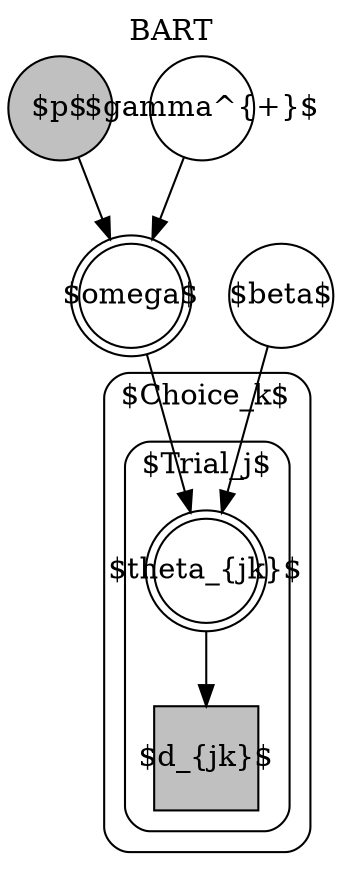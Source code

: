 digraph G {rankdir=TB; compound=true; newrank=true; labelloc="t";           label="BART";           /* general properties*/           node [margin=0, fixedsize=true, shape=plaintext,                 height=0.7, width=0.7, lblstyle="font=\small"];           /* links */           burst_prob -> number_pumps;           risk_taking -> number_pumps;           number_pumps -> logistic;           beh_consist -> logistic;           logistic -> decision;           subgraph cluster0 {               margin = 10; labeljust=l; lblstyle="font=\small";               style = rounded;               label = "$Choice_k$";               subgraph cluster1 {                   margin = 10; labeljust=l; lblstyle="font=\small";                   style = rounded;                   label = "$Trial_j$";                   logistic;                   decision;               }           }           /* nodes */           burst_prob [label = "$p$", fillcolor = gray, style = filled, shape = circle];           number_pumps [label = "$omega$", shape = circle, peripheries = 2];           risk_taking [label = "$gamma^{+}$", shape = circle];           logistic [label = "$theta_{jk}$", shape = circle, peripheries = 2];           beh_consist [label = "$beta$", shape = circle];           decision [label = "$d_{jk}$", fillcolor = gray, style = filled, shape = square];           }
